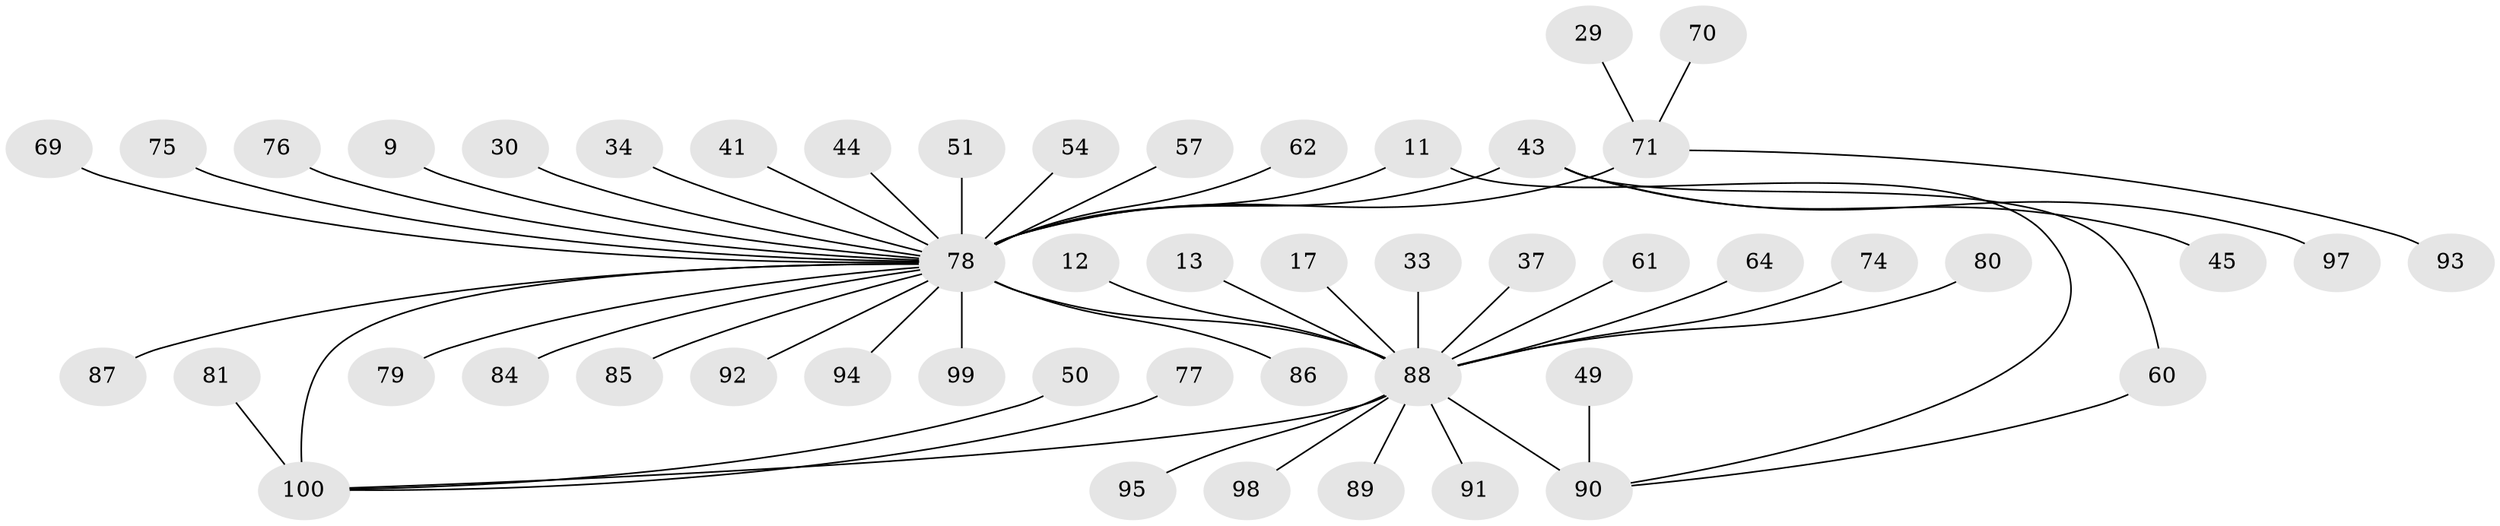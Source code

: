 // original degree distribution, {13: 0.02, 8: 0.04, 6: 0.05, 4: 0.06, 19: 0.01, 3: 0.11, 10: 0.01, 2: 0.2, 1: 0.48, 5: 0.02}
// Generated by graph-tools (version 1.1) at 2025/50/03/04/25 21:50:29]
// undirected, 50 vertices, 52 edges
graph export_dot {
graph [start="1"]
  node [color=gray90,style=filled];
  9;
  11;
  12;
  13;
  17;
  29;
  30;
  33;
  34;
  37;
  41;
  43 [super="+19"];
  44;
  45;
  49;
  50;
  51;
  54;
  57;
  60;
  61 [super="+28"];
  62;
  64;
  69;
  70;
  71 [super="+65+21"];
  74 [super="+63"];
  75;
  76;
  77;
  78 [super="+15+52+26+16"];
  79;
  80;
  81;
  84 [super="+58"];
  85 [super="+73"];
  86;
  87;
  88 [super="+66+72+83+5"];
  89 [super="+68"];
  90 [super="+47"];
  91;
  92;
  93;
  94 [super="+46"];
  95;
  97;
  98;
  99;
  100 [super="+31+59+38+82+53+96+22+42"];
  9 -- 78;
  11 -- 78;
  11 -- 90;
  12 -- 88;
  13 -- 88;
  17 -- 88;
  29 -- 71;
  30 -- 78;
  33 -- 88;
  34 -- 78;
  37 -- 88;
  41 -- 78;
  43 -- 45;
  43 -- 97;
  43 -- 60;
  43 -- 78 [weight=3];
  44 -- 78;
  49 -- 90;
  50 -- 100;
  51 -- 78;
  54 -- 78 [weight=2];
  57 -- 78;
  60 -- 90;
  61 -- 88 [weight=2];
  62 -- 78;
  64 -- 88;
  69 -- 78;
  70 -- 71;
  71 -- 78 [weight=5];
  71 -- 93;
  74 -- 88;
  75 -- 78;
  76 -- 78;
  77 -- 100;
  78 -- 99;
  78 -- 79;
  78 -- 86 [weight=2];
  78 -- 84 [weight=2];
  78 -- 88 [weight=15];
  78 -- 94;
  78 -- 85 [weight=2];
  78 -- 100 [weight=4];
  78 -- 87;
  78 -- 92;
  80 -- 88;
  81 -- 100;
  88 -- 98;
  88 -- 100;
  88 -- 90 [weight=4];
  88 -- 89;
  88 -- 91;
  88 -- 95;
}
